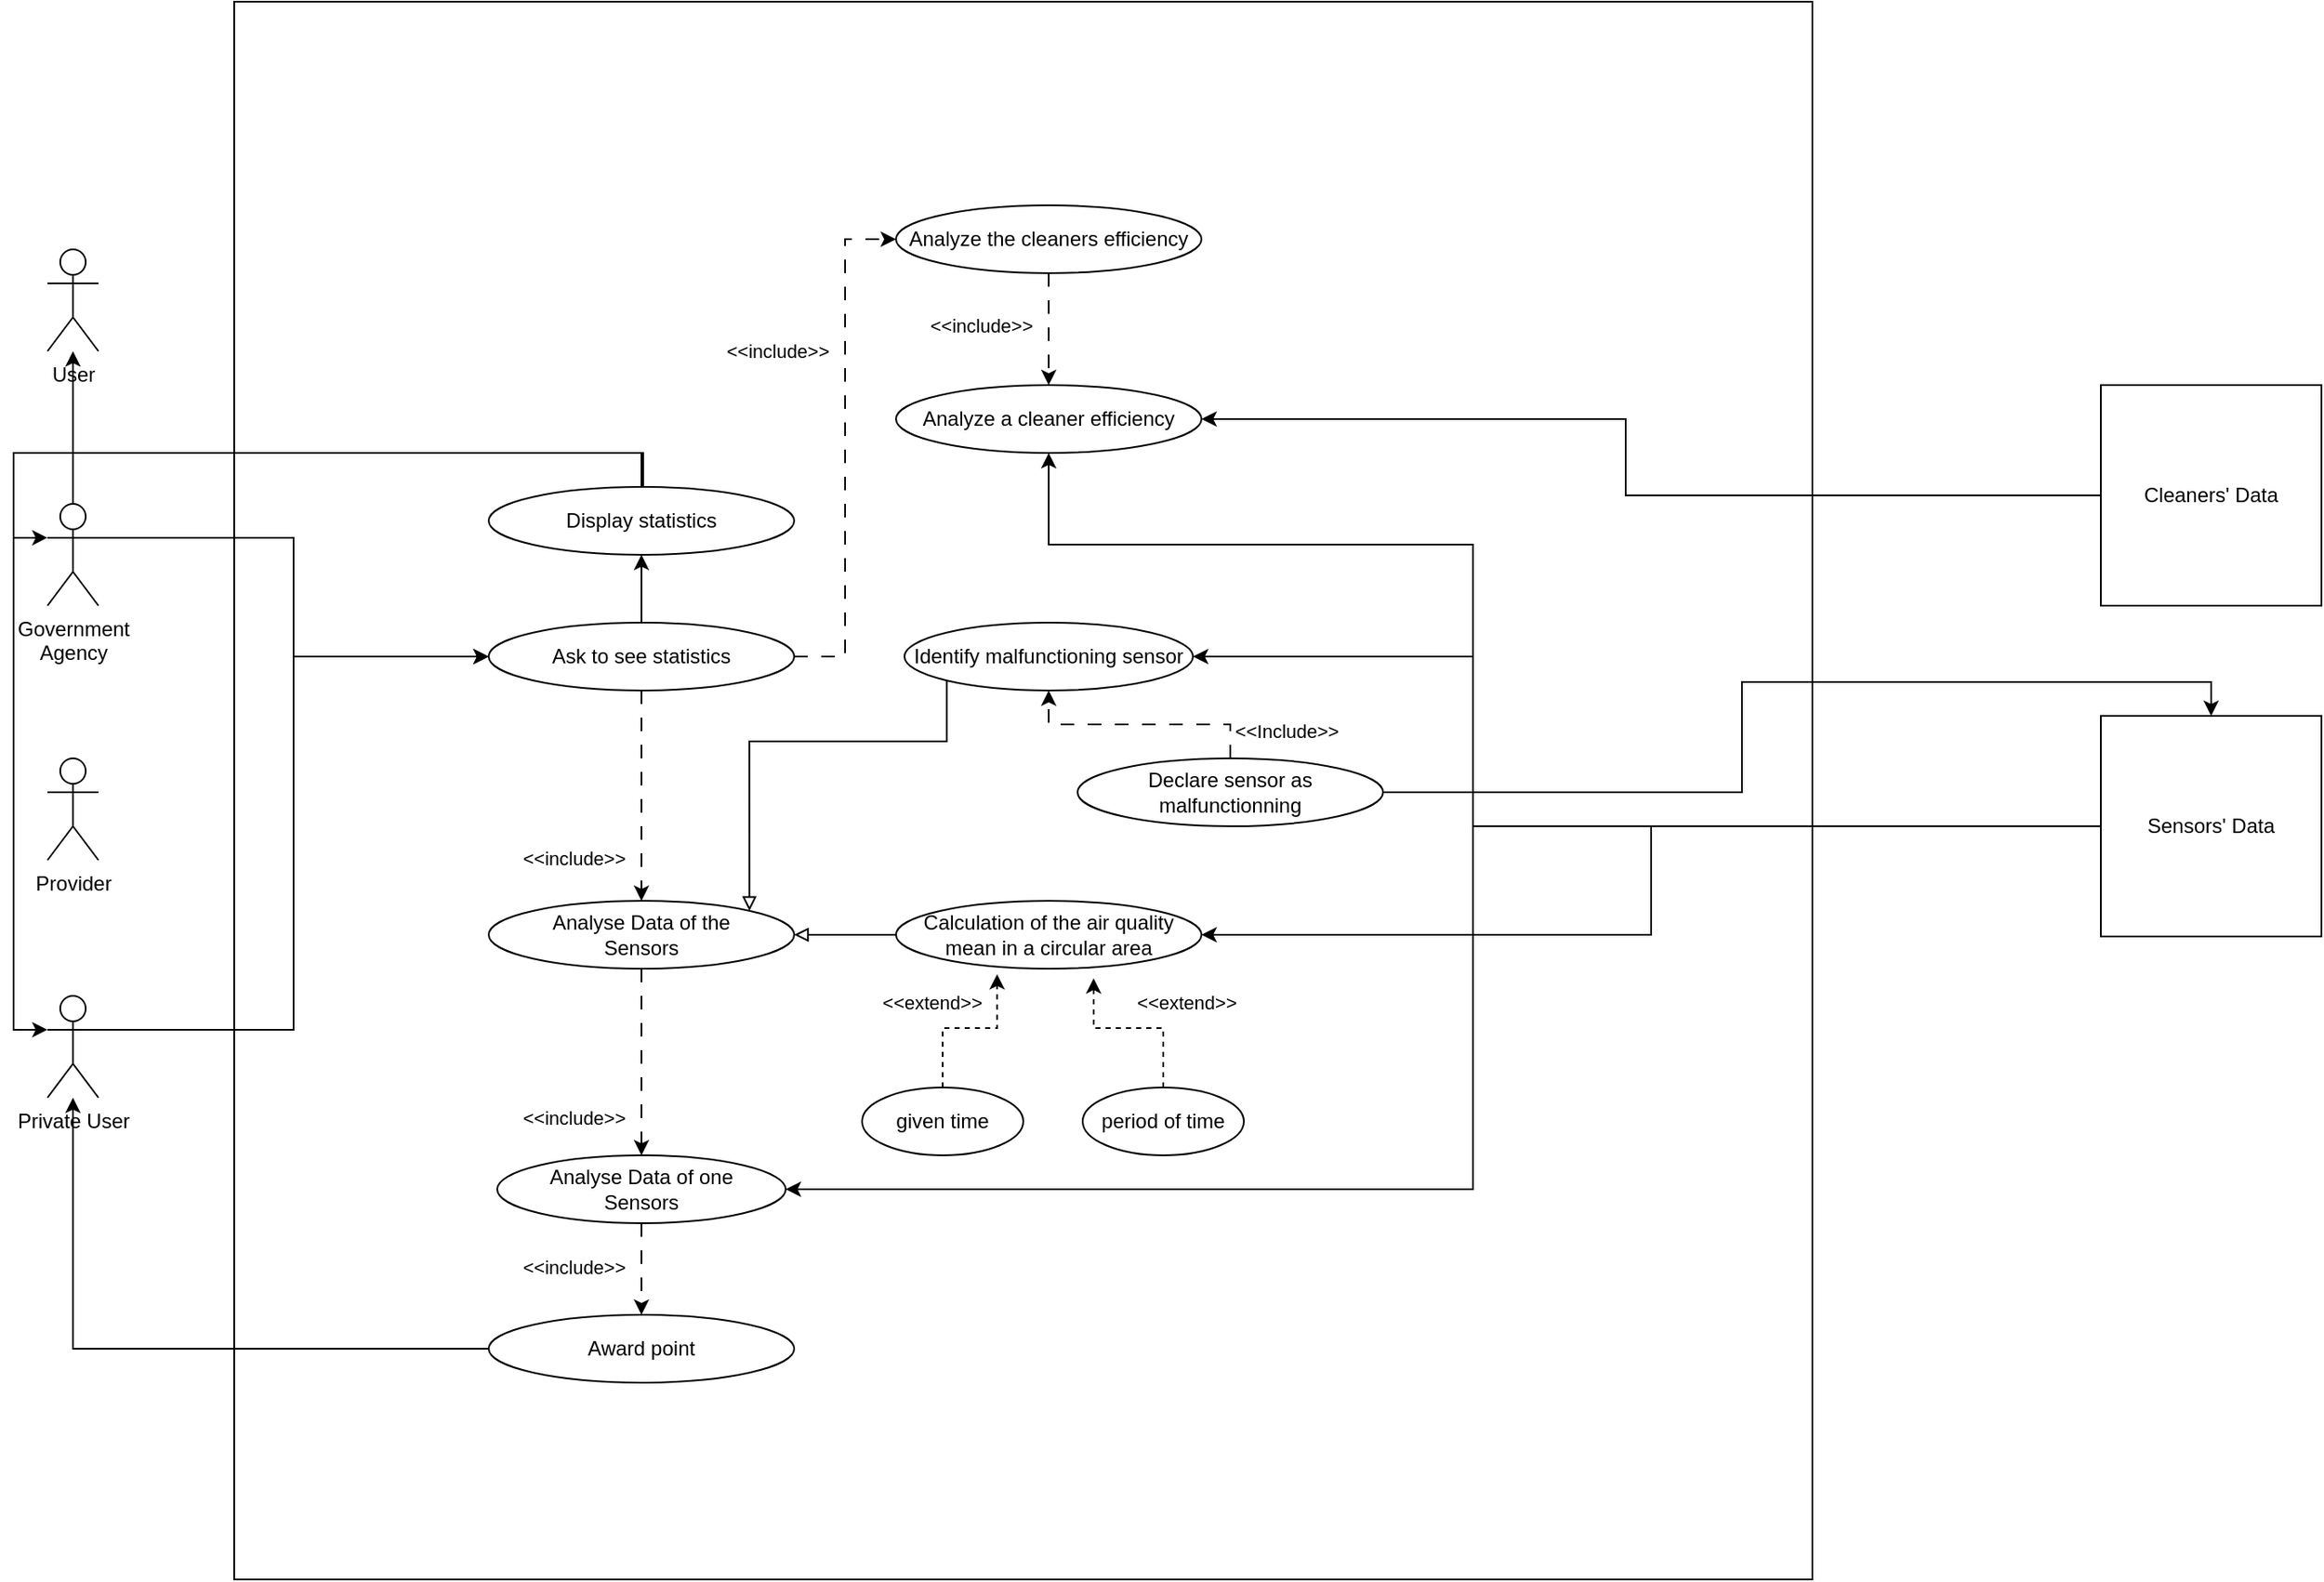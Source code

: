 <mxfile version="24.1.0" type="device">
  <diagram name="Page-1" id="R1PaCwRYDJeLV3QeQ_Zu">
    <mxGraphModel dx="1500" dy="1965" grid="1" gridSize="10" guides="1" tooltips="1" connect="1" arrows="1" fold="1" page="1" pageScale="1" pageWidth="827" pageHeight="1169" math="0" shadow="0">
      <root>
        <mxCell id="0" />
        <mxCell id="1" parent="0" />
        <mxCell id="jUJvWo_9yQiTR0aEPwsE-1" value="" style="whiteSpace=wrap;html=1;aspect=fixed;fillColor=default;" parent="1" vertex="1">
          <mxGeometry x="150" y="-980" width="930" height="930" as="geometry" />
        </mxCell>
        <mxCell id="jUJvWo_9yQiTR0aEPwsE-7" style="edgeStyle=orthogonalEdgeStyle;rounded=0;orthogonalLoop=1;jettySize=auto;html=1;exitX=0.5;exitY=0;exitDx=0;exitDy=0;exitPerimeter=0;" parent="1" source="jUJvWo_9yQiTR0aEPwsE-2" target="jUJvWo_9yQiTR0aEPwsE-5" edge="1">
          <mxGeometry relative="1" as="geometry">
            <mxPoint x="55" y="-724" as="sourcePoint" />
          </mxGeometry>
        </mxCell>
        <mxCell id="jUJvWo_9yQiTR0aEPwsE-14" style="edgeStyle=orthogonalEdgeStyle;rounded=0;orthogonalLoop=1;jettySize=auto;html=1;exitX=1;exitY=0.333;exitDx=0;exitDy=0;exitPerimeter=0;entryX=0;entryY=0.5;entryDx=0;entryDy=0;" parent="1" source="jUJvWo_9yQiTR0aEPwsE-2" target="jUJvWo_9yQiTR0aEPwsE-8" edge="1">
          <mxGeometry relative="1" as="geometry" />
        </mxCell>
        <mxCell id="jUJvWo_9yQiTR0aEPwsE-2" value="Government&lt;div&gt;Agency&lt;/div&gt;" style="shape=umlActor;verticalLabelPosition=bottom;verticalAlign=top;html=1;outlineConnect=0;" parent="1" vertex="1">
          <mxGeometry x="40" y="-684" width="30" height="60" as="geometry" />
        </mxCell>
        <mxCell id="jUJvWo_9yQiTR0aEPwsE-3" value="Provider" style="shape=umlActor;verticalLabelPosition=bottom;verticalAlign=top;html=1;outlineConnect=0;" parent="1" vertex="1">
          <mxGeometry x="40" y="-534" width="30" height="60" as="geometry" />
        </mxCell>
        <mxCell id="jUJvWo_9yQiTR0aEPwsE-32" style="edgeStyle=orthogonalEdgeStyle;rounded=0;orthogonalLoop=1;jettySize=auto;html=1;exitX=1;exitY=0.333;exitDx=0;exitDy=0;exitPerimeter=0;entryX=0;entryY=0.5;entryDx=0;entryDy=0;" parent="1" source="jUJvWo_9yQiTR0aEPwsE-4" target="jUJvWo_9yQiTR0aEPwsE-8" edge="1">
          <mxGeometry relative="1" as="geometry" />
        </mxCell>
        <mxCell id="jUJvWo_9yQiTR0aEPwsE-36" style="edgeStyle=orthogonalEdgeStyle;rounded=0;orthogonalLoop=1;jettySize=auto;html=1;exitX=0;exitY=0.333;exitDx=0;exitDy=0;exitPerimeter=0;entryX=0;entryY=0.333;entryDx=0;entryDy=0;entryPerimeter=0;" parent="1" target="jUJvWo_9yQiTR0aEPwsE-4" edge="1">
          <mxGeometry relative="1" as="geometry">
            <mxPoint x="390" y="-694" as="sourcePoint" />
            <Array as="points">
              <mxPoint x="391" y="-714" />
              <mxPoint x="20" y="-714" />
              <mxPoint x="20" y="-374" />
            </Array>
          </mxGeometry>
        </mxCell>
        <mxCell id="jUJvWo_9yQiTR0aEPwsE-4" value="Private User" style="shape=umlActor;verticalLabelPosition=bottom;verticalAlign=top;html=1;outlineConnect=0;" parent="1" vertex="1">
          <mxGeometry x="40" y="-394" width="30" height="60" as="geometry" />
        </mxCell>
        <mxCell id="jUJvWo_9yQiTR0aEPwsE-5" value="User" style="shape=umlActor;verticalLabelPosition=bottom;verticalAlign=top;html=1;outlineConnect=0;" parent="1" vertex="1">
          <mxGeometry x="40" y="-834" width="30" height="60" as="geometry" />
        </mxCell>
        <mxCell id="jUJvWo_9yQiTR0aEPwsE-34" style="edgeStyle=orthogonalEdgeStyle;rounded=0;orthogonalLoop=1;jettySize=auto;html=1;exitX=0.5;exitY=0;exitDx=0;exitDy=0;entryX=0.5;entryY=1;entryDx=0;entryDy=0;" parent="1" source="jUJvWo_9yQiTR0aEPwsE-8" target="jUJvWo_9yQiTR0aEPwsE-33" edge="1">
          <mxGeometry relative="1" as="geometry" />
        </mxCell>
        <mxCell id="LIqJkIOal4zVqP5PBS2H-19" style="edgeStyle=orthogonalEdgeStyle;rounded=0;orthogonalLoop=1;jettySize=auto;html=1;exitX=1;exitY=0.5;exitDx=0;exitDy=0;entryX=0;entryY=0.5;entryDx=0;entryDy=0;dashed=1;dashPattern=8 8;" edge="1" parent="1" source="jUJvWo_9yQiTR0aEPwsE-8" target="LIqJkIOal4zVqP5PBS2H-11">
          <mxGeometry relative="1" as="geometry" />
        </mxCell>
        <mxCell id="LIqJkIOal4zVqP5PBS2H-20" value="&amp;lt;&amp;lt;include&amp;gt;&amp;gt;" style="edgeLabel;html=1;align=center;verticalAlign=middle;resizable=0;points=[];" vertex="1" connectable="0" parent="LIqJkIOal4zVqP5PBS2H-19">
          <mxGeometry x="-0.011" y="3" relative="1" as="geometry">
            <mxPoint x="-37" y="-59" as="offset" />
          </mxGeometry>
        </mxCell>
        <mxCell id="jUJvWo_9yQiTR0aEPwsE-8" value="Ask to see statistics" style="ellipse;whiteSpace=wrap;html=1;" parent="1" vertex="1">
          <mxGeometry x="300" y="-614" width="180" height="40" as="geometry" />
        </mxCell>
        <mxCell id="jUJvWo_9yQiTR0aEPwsE-12" value="&amp;lt;&amp;lt;include&amp;gt;&amp;gt;" style="edgeStyle=orthogonalEdgeStyle;rounded=0;orthogonalLoop=1;jettySize=auto;html=1;dashed=1;dashPattern=8 8;" parent="1" source="jUJvWo_9yQiTR0aEPwsE-8" target="jUJvWo_9yQiTR0aEPwsE-9" edge="1">
          <mxGeometry x="0.6" y="-40" relative="1" as="geometry">
            <mxPoint as="offset" />
          </mxGeometry>
        </mxCell>
        <mxCell id="jUJvWo_9yQiTR0aEPwsE-9" value="Analyse Data of the&lt;div&gt;Sensors&lt;/div&gt;" style="ellipse;whiteSpace=wrap;html=1;" parent="1" vertex="1">
          <mxGeometry x="300" y="-450" width="180" height="40" as="geometry" />
        </mxCell>
        <mxCell id="jUJvWo_9yQiTR0aEPwsE-11" value="&amp;lt;&amp;lt;include&amp;gt;&amp;gt;" style="edgeStyle=orthogonalEdgeStyle;rounded=0;orthogonalLoop=1;jettySize=auto;html=1;dashed=1;dashPattern=8 8;" parent="1" source="jUJvWo_9yQiTR0aEPwsE-9" target="jUJvWo_9yQiTR0aEPwsE-10" edge="1">
          <mxGeometry x="0.6" y="-40" relative="1" as="geometry">
            <mxPoint as="offset" />
          </mxGeometry>
        </mxCell>
        <mxCell id="LIqJkIOal4zVqP5PBS2H-8" style="edgeStyle=orthogonalEdgeStyle;rounded=0;orthogonalLoop=1;jettySize=auto;html=1;entryX=0.5;entryY=0;entryDx=0;entryDy=0;dashed=1;dashPattern=8 8;" edge="1" parent="1" source="jUJvWo_9yQiTR0aEPwsE-10" target="LIqJkIOal4zVqP5PBS2H-5">
          <mxGeometry relative="1" as="geometry" />
        </mxCell>
        <mxCell id="LIqJkIOal4zVqP5PBS2H-9" value="&amp;lt;&amp;lt;include&amp;gt;&amp;gt;" style="edgeLabel;html=1;align=center;verticalAlign=middle;resizable=0;points=[];" vertex="1" connectable="0" parent="LIqJkIOal4zVqP5PBS2H-8">
          <mxGeometry x="-0.042" relative="1" as="geometry">
            <mxPoint x="-40" as="offset" />
          </mxGeometry>
        </mxCell>
        <mxCell id="jUJvWo_9yQiTR0aEPwsE-10" value="Analyse Data of one&lt;div&gt;Sensors&lt;/div&gt;" style="ellipse;whiteSpace=wrap;html=1;" parent="1" vertex="1">
          <mxGeometry x="305" y="-300" width="170" height="40" as="geometry" />
        </mxCell>
        <mxCell id="jUJvWo_9yQiTR0aEPwsE-17" style="edgeStyle=orthogonalEdgeStyle;rounded=0;orthogonalLoop=1;jettySize=auto;html=1;exitX=0;exitY=0.5;exitDx=0;exitDy=0;entryX=1;entryY=0.5;entryDx=0;entryDy=0;endArrow=block;endFill=0;" parent="1" source="jUJvWo_9yQiTR0aEPwsE-15" target="jUJvWo_9yQiTR0aEPwsE-9" edge="1">
          <mxGeometry relative="1" as="geometry" />
        </mxCell>
        <mxCell id="jUJvWo_9yQiTR0aEPwsE-15" value="Calculation of the air quality mean in a circular area" style="ellipse;whiteSpace=wrap;html=1;" parent="1" vertex="1">
          <mxGeometry x="540" y="-450" width="180" height="40" as="geometry" />
        </mxCell>
        <mxCell id="jUJvWo_9yQiTR0aEPwsE-18" value="given time" style="ellipse;whiteSpace=wrap;html=1;" parent="1" vertex="1">
          <mxGeometry x="520" y="-340" width="95" height="40" as="geometry" />
        </mxCell>
        <mxCell id="jUJvWo_9yQiTR0aEPwsE-20" value="period of time" style="ellipse;whiteSpace=wrap;html=1;" parent="1" vertex="1">
          <mxGeometry x="650" y="-340" width="95" height="40" as="geometry" />
        </mxCell>
        <mxCell id="jUJvWo_9yQiTR0aEPwsE-23" value="&amp;lt;&amp;lt;extend&amp;gt;&amp;gt;" style="edgeStyle=orthogonalEdgeStyle;rounded=0;orthogonalLoop=1;jettySize=auto;html=1;exitX=0.5;exitY=0;exitDx=0;exitDy=0;entryX=0.331;entryY=1.08;entryDx=0;entryDy=0;entryPerimeter=0;dashed=1;" parent="1" source="jUJvWo_9yQiTR0aEPwsE-18" target="jUJvWo_9yQiTR0aEPwsE-15" edge="1">
          <mxGeometry x="-0.292" y="17" relative="1" as="geometry">
            <mxPoint x="-7" y="2" as="offset" />
          </mxGeometry>
        </mxCell>
        <mxCell id="jUJvWo_9yQiTR0aEPwsE-24" value="&amp;lt;&amp;lt;extend&amp;gt;&amp;gt;" style="edgeStyle=orthogonalEdgeStyle;rounded=0;orthogonalLoop=1;jettySize=auto;html=1;exitX=0.5;exitY=0;exitDx=0;exitDy=0;entryX=0.647;entryY=1.14;entryDx=0;entryDy=0;entryPerimeter=0;dashed=1;" parent="1" source="jUJvWo_9yQiTR0aEPwsE-20" target="jUJvWo_9yQiTR0aEPwsE-15" edge="1">
          <mxGeometry x="-0.336" y="-20" relative="1" as="geometry">
            <mxPoint x="13" y="5" as="offset" />
          </mxGeometry>
        </mxCell>
        <mxCell id="jUJvWo_9yQiTR0aEPwsE-26" style="edgeStyle=orthogonalEdgeStyle;rounded=0;orthogonalLoop=1;jettySize=auto;html=1;exitX=0;exitY=1;exitDx=0;exitDy=0;entryX=1;entryY=0;entryDx=0;entryDy=0;endArrow=block;endFill=0;" parent="1" source="jUJvWo_9yQiTR0aEPwsE-25" target="jUJvWo_9yQiTR0aEPwsE-9" edge="1">
          <mxGeometry relative="1" as="geometry">
            <Array as="points">
              <mxPoint x="570" y="-544" />
              <mxPoint x="454" y="-544" />
            </Array>
          </mxGeometry>
        </mxCell>
        <mxCell id="jUJvWo_9yQiTR0aEPwsE-25" value="Identify malfunctioning sensor" style="ellipse;whiteSpace=wrap;html=1;" parent="1" vertex="1">
          <mxGeometry x="545" y="-614" width="170" height="40" as="geometry" />
        </mxCell>
        <mxCell id="jUJvWo_9yQiTR0aEPwsE-33" value="Display statistics" style="ellipse;whiteSpace=wrap;html=1;" parent="1" vertex="1">
          <mxGeometry x="300" y="-694" width="180" height="40" as="geometry" />
        </mxCell>
        <mxCell id="jUJvWo_9yQiTR0aEPwsE-35" style="edgeStyle=orthogonalEdgeStyle;rounded=0;orthogonalLoop=1;jettySize=auto;html=1;exitX=0.5;exitY=0;exitDx=0;exitDy=0;entryX=0;entryY=0.333;entryDx=0;entryDy=0;entryPerimeter=0;" parent="1" source="jUJvWo_9yQiTR0aEPwsE-33" target="jUJvWo_9yQiTR0aEPwsE-2" edge="1">
          <mxGeometry relative="1" as="geometry" />
        </mxCell>
        <mxCell id="LIqJkIOal4zVqP5PBS2H-3" style="edgeStyle=orthogonalEdgeStyle;rounded=0;orthogonalLoop=1;jettySize=auto;html=1;entryX=1;entryY=0.5;entryDx=0;entryDy=0;" edge="1" parent="1" source="LIqJkIOal4zVqP5PBS2H-1" target="jUJvWo_9yQiTR0aEPwsE-15">
          <mxGeometry relative="1" as="geometry" />
        </mxCell>
        <mxCell id="LIqJkIOal4zVqP5PBS2H-4" style="edgeStyle=orthogonalEdgeStyle;rounded=0;orthogonalLoop=1;jettySize=auto;html=1;entryX=1;entryY=0.5;entryDx=0;entryDy=0;" edge="1" parent="1" source="LIqJkIOal4zVqP5PBS2H-1" target="jUJvWo_9yQiTR0aEPwsE-25">
          <mxGeometry relative="1" as="geometry">
            <Array as="points">
              <mxPoint x="880" y="-494" />
              <mxPoint x="880" y="-594" />
            </Array>
          </mxGeometry>
        </mxCell>
        <mxCell id="LIqJkIOal4zVqP5PBS2H-6" style="edgeStyle=orthogonalEdgeStyle;rounded=0;orthogonalLoop=1;jettySize=auto;html=1;entryX=1;entryY=0.5;entryDx=0;entryDy=0;" edge="1" parent="1" source="LIqJkIOal4zVqP5PBS2H-1" target="jUJvWo_9yQiTR0aEPwsE-10">
          <mxGeometry relative="1" as="geometry">
            <Array as="points">
              <mxPoint x="880" y="-494" />
              <mxPoint x="880" y="-280" />
            </Array>
          </mxGeometry>
        </mxCell>
        <mxCell id="LIqJkIOal4zVqP5PBS2H-15" style="edgeStyle=orthogonalEdgeStyle;rounded=0;orthogonalLoop=1;jettySize=auto;html=1;entryX=0.5;entryY=1;entryDx=0;entryDy=0;" edge="1" parent="1" source="LIqJkIOal4zVqP5PBS2H-1" target="LIqJkIOal4zVqP5PBS2H-12">
          <mxGeometry relative="1" as="geometry">
            <Array as="points">
              <mxPoint x="880" y="-494" />
              <mxPoint x="880" y="-660" />
              <mxPoint x="630" y="-660" />
            </Array>
          </mxGeometry>
        </mxCell>
        <mxCell id="LIqJkIOal4zVqP5PBS2H-1" value="Sensors&#39; Data" style="whiteSpace=wrap;html=1;aspect=fixed;" vertex="1" parent="1">
          <mxGeometry x="1250" y="-559" width="130" height="130" as="geometry" />
        </mxCell>
        <mxCell id="LIqJkIOal4zVqP5PBS2H-7" style="edgeStyle=orthogonalEdgeStyle;rounded=0;orthogonalLoop=1;jettySize=auto;html=1;" edge="1" parent="1" source="LIqJkIOal4zVqP5PBS2H-5" target="jUJvWo_9yQiTR0aEPwsE-4">
          <mxGeometry relative="1" as="geometry" />
        </mxCell>
        <mxCell id="LIqJkIOal4zVqP5PBS2H-5" value="Award point" style="ellipse;whiteSpace=wrap;html=1;" vertex="1" parent="1">
          <mxGeometry x="300" y="-206" width="180" height="40" as="geometry" />
        </mxCell>
        <mxCell id="LIqJkIOal4zVqP5PBS2H-14" style="edgeStyle=orthogonalEdgeStyle;rounded=0;orthogonalLoop=1;jettySize=auto;html=1;entryX=1;entryY=0.5;entryDx=0;entryDy=0;" edge="1" parent="1" source="LIqJkIOal4zVqP5PBS2H-10" target="LIqJkIOal4zVqP5PBS2H-12">
          <mxGeometry relative="1" as="geometry">
            <Array as="points">
              <mxPoint x="970" y="-689" />
              <mxPoint x="970" y="-734" />
            </Array>
          </mxGeometry>
        </mxCell>
        <mxCell id="LIqJkIOal4zVqP5PBS2H-10" value="Cleaners&#39; Data" style="whiteSpace=wrap;html=1;aspect=fixed;" vertex="1" parent="1">
          <mxGeometry x="1250" y="-754" width="130" height="130" as="geometry" />
        </mxCell>
        <mxCell id="LIqJkIOal4zVqP5PBS2H-13" style="edgeStyle=orthogonalEdgeStyle;rounded=0;orthogonalLoop=1;jettySize=auto;html=1;exitX=0.5;exitY=1;exitDx=0;exitDy=0;entryX=0.5;entryY=0;entryDx=0;entryDy=0;dashed=1;dashPattern=8 8;" edge="1" parent="1" source="LIqJkIOal4zVqP5PBS2H-11" target="LIqJkIOal4zVqP5PBS2H-12">
          <mxGeometry relative="1" as="geometry" />
        </mxCell>
        <mxCell id="LIqJkIOal4zVqP5PBS2H-16" value="&amp;lt;&amp;lt;include&amp;gt;&amp;gt;" style="edgeLabel;html=1;align=center;verticalAlign=middle;resizable=0;points=[];" vertex="1" connectable="0" parent="LIqJkIOal4zVqP5PBS2H-13">
          <mxGeometry x="-0.381" y="3" relative="1" as="geometry">
            <mxPoint x="-43" y="10" as="offset" />
          </mxGeometry>
        </mxCell>
        <mxCell id="LIqJkIOal4zVqP5PBS2H-11" value="Analyze the cleaners efficiency" style="ellipse;whiteSpace=wrap;html=1;" vertex="1" parent="1">
          <mxGeometry x="540" y="-860" width="180" height="40" as="geometry" />
        </mxCell>
        <mxCell id="LIqJkIOal4zVqP5PBS2H-12" value="Analyze a cleaner efficiency" style="ellipse;whiteSpace=wrap;html=1;" vertex="1" parent="1">
          <mxGeometry x="540" y="-754" width="180" height="40" as="geometry" />
        </mxCell>
        <mxCell id="LIqJkIOal4zVqP5PBS2H-22" value="&amp;lt;&amp;lt;Include&amp;gt;&amp;gt;" style="edgeStyle=orthogonalEdgeStyle;rounded=0;orthogonalLoop=1;jettySize=auto;html=1;entryX=0.5;entryY=1;entryDx=0;entryDy=0;dashed=1;dashPattern=8 8;" edge="1" parent="1" source="LIqJkIOal4zVqP5PBS2H-21" target="jUJvWo_9yQiTR0aEPwsE-25">
          <mxGeometry x="-0.782" y="-33" relative="1" as="geometry">
            <mxPoint as="offset" />
          </mxGeometry>
        </mxCell>
        <mxCell id="LIqJkIOal4zVqP5PBS2H-24" style="edgeStyle=orthogonalEdgeStyle;rounded=0;orthogonalLoop=1;jettySize=auto;html=1;exitX=1;exitY=0.5;exitDx=0;exitDy=0;entryX=0.5;entryY=0;entryDx=0;entryDy=0;" edge="1" parent="1" source="LIqJkIOal4zVqP5PBS2H-21" target="LIqJkIOal4zVqP5PBS2H-1">
          <mxGeometry relative="1" as="geometry" />
        </mxCell>
        <mxCell id="LIqJkIOal4zVqP5PBS2H-21" value="Declare sensor as malfunctionning" style="ellipse;whiteSpace=wrap;html=1;" vertex="1" parent="1">
          <mxGeometry x="647" y="-534" width="180" height="40" as="geometry" />
        </mxCell>
      </root>
    </mxGraphModel>
  </diagram>
</mxfile>
